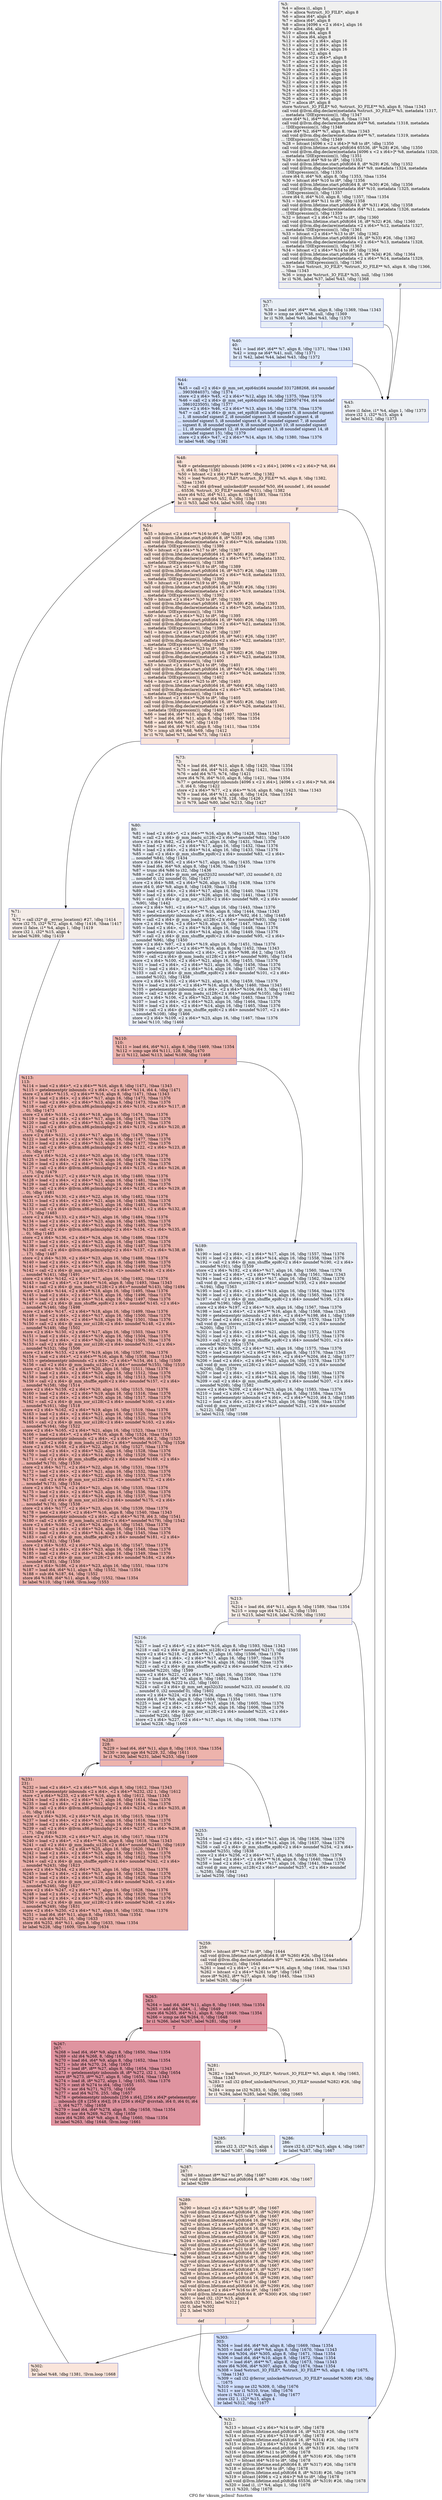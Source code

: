 digraph "CFG for 'cksum_pclmul' function" {
	label="CFG for 'cksum_pclmul' function";

	Node0x27a73b0 [shape=record,color="#3d50c3ff", style=filled, fillcolor="#dedcdb70",label="{%3:\l  %4 = alloca i1, align 1\l  %5 = alloca %struct._IO_FILE*, align 8\l  %6 = alloca i64*, align 8\l  %7 = alloca i64*, align 8\l  %8 = alloca [4096 x \<2 x i64\>], align 16\l  %9 = alloca i64, align 8\l  %10 = alloca i64, align 8\l  %11 = alloca i64, align 8\l  %12 = alloca \<2 x i64\>, align 16\l  %13 = alloca \<2 x i64\>, align 16\l  %14 = alloca \<2 x i64\>, align 16\l  %15 = alloca i32, align 4\l  %16 = alloca \<2 x i64\>*, align 8\l  %17 = alloca \<2 x i64\>, align 16\l  %18 = alloca \<2 x i64\>, align 16\l  %19 = alloca \<2 x i64\>, align 16\l  %20 = alloca \<2 x i64\>, align 16\l  %21 = alloca \<2 x i64\>, align 16\l  %22 = alloca \<2 x i64\>, align 16\l  %23 = alloca \<2 x i64\>, align 16\l  %24 = alloca \<2 x i64\>, align 16\l  %25 = alloca \<2 x i64\>, align 16\l  %26 = alloca \<2 x i64\>, align 16\l  %27 = alloca i8*, align 8\l  store %struct._IO_FILE* %0, %struct._IO_FILE** %5, align 8, !tbaa !1343\l  call void @llvm.dbg.declare(metadata %struct._IO_FILE** %5, metadata !1317,\l... metadata !DIExpression()), !dbg !1347\l  store i64* %1, i64** %6, align 8, !tbaa !1343\l  call void @llvm.dbg.declare(metadata i64** %6, metadata !1318, metadata\l... !DIExpression()), !dbg !1348\l  store i64* %2, i64** %7, align 8, !tbaa !1343\l  call void @llvm.dbg.declare(metadata i64** %7, metadata !1319, metadata\l... !DIExpression()), !dbg !1349\l  %28 = bitcast [4096 x \<2 x i64\>]* %8 to i8*, !dbg !1350\l  call void @llvm.lifetime.start.p0i8(i64 65536, i8* %28) #26, !dbg !1350\l  call void @llvm.dbg.declare(metadata [4096 x \<2 x i64\>]* %8, metadata !1320,\l... metadata !DIExpression()), !dbg !1351\l  %29 = bitcast i64* %9 to i8*, !dbg !1352\l  call void @llvm.lifetime.start.p0i8(i64 8, i8* %29) #26, !dbg !1352\l  call void @llvm.dbg.declare(metadata i64* %9, metadata !1324, metadata\l... !DIExpression()), !dbg !1353\l  store i64 0, i64* %9, align 8, !dbg !1353, !tbaa !1354\l  %30 = bitcast i64* %10 to i8*, !dbg !1356\l  call void @llvm.lifetime.start.p0i8(i64 8, i8* %30) #26, !dbg !1356\l  call void @llvm.dbg.declare(metadata i64* %10, metadata !1325, metadata\l... !DIExpression()), !dbg !1357\l  store i64 0, i64* %10, align 8, !dbg !1357, !tbaa !1354\l  %31 = bitcast i64* %11 to i8*, !dbg !1358\l  call void @llvm.lifetime.start.p0i8(i64 8, i8* %31) #26, !dbg !1358\l  call void @llvm.dbg.declare(metadata i64* %11, metadata !1326, metadata\l... !DIExpression()), !dbg !1359\l  %32 = bitcast \<2 x i64\>* %12 to i8*, !dbg !1360\l  call void @llvm.lifetime.start.p0i8(i64 16, i8* %32) #26, !dbg !1360\l  call void @llvm.dbg.declare(metadata \<2 x i64\>* %12, metadata !1327,\l... metadata !DIExpression()), !dbg !1361\l  %33 = bitcast \<2 x i64\>* %13 to i8*, !dbg !1362\l  call void @llvm.lifetime.start.p0i8(i64 16, i8* %33) #26, !dbg !1362\l  call void @llvm.dbg.declare(metadata \<2 x i64\>* %13, metadata !1328,\l... metadata !DIExpression()), !dbg !1363\l  %34 = bitcast \<2 x i64\>* %14 to i8*, !dbg !1364\l  call void @llvm.lifetime.start.p0i8(i64 16, i8* %34) #26, !dbg !1364\l  call void @llvm.dbg.declare(metadata \<2 x i64\>* %14, metadata !1329,\l... metadata !DIExpression()), !dbg !1365\l  %35 = load %struct._IO_FILE*, %struct._IO_FILE** %5, align 8, !dbg !1366,\l... !tbaa !1343\l  %36 = icmp ne %struct._IO_FILE* %35, null, !dbg !1366\l  br i1 %36, label %37, label %43, !dbg !1368\l|{<s0>T|<s1>F}}"];
	Node0x27a73b0:s0 -> Node0x27a7a20;
	Node0x27a73b0:s1 -> Node0x27a7ac0;
	Node0x27a7a20 [shape=record,color="#3d50c3ff", style=filled, fillcolor="#cedaeb70",label="{%37:\l37:                                               \l  %38 = load i64*, i64** %6, align 8, !dbg !1369, !tbaa !1343\l  %39 = icmp ne i64* %38, null, !dbg !1369\l  br i1 %39, label %40, label %43, !dbg !1370\l|{<s0>T|<s1>F}}"];
	Node0x27a7a20:s0 -> Node0x27a7a70;
	Node0x27a7a20:s1 -> Node0x27a7ac0;
	Node0x27a7a70 [shape=record,color="#3d50c3ff", style=filled, fillcolor="#bbd1f870",label="{%40:\l40:                                               \l  %41 = load i64*, i64** %7, align 8, !dbg !1371, !tbaa !1343\l  %42 = icmp ne i64* %41, null, !dbg !1371\l  br i1 %42, label %44, label %43, !dbg !1372\l|{<s0>T|<s1>F}}"];
	Node0x27a7a70:s0 -> Node0x27a7b10;
	Node0x27a7a70:s1 -> Node0x27a7ac0;
	Node0x27a7ac0 [shape=record,color="#3d50c3ff", style=filled, fillcolor="#d6dce470",label="{%43:\l43:                                               \l  store i1 false, i1* %4, align 1, !dbg !1373\l  store i32 1, i32* %15, align 4\l  br label %312, !dbg !1373\l}"];
	Node0x27a7ac0 -> Node0x27a8290;
	Node0x27a7b10 [shape=record,color="#3d50c3ff", style=filled, fillcolor="#a5c3fe70",label="{%44:\l44:                                               \l  %45 = call \<2 x i64\> @_mm_set_epi64x(i64 noundef 3317288268, i64 noundef\l... 3903084037), !dbg !1374\l  store \<2 x i64\> %45, \<2 x i64\>* %12, align 16, !dbg !1375, !tbaa !1376\l  %46 = call \<2 x i64\> @_mm_set_epi64x(i64 noundef 2285074764, i64 noundef\l... 3861023505), !dbg !1377\l  store \<2 x i64\> %46, \<2 x i64\>* %13, align 16, !dbg !1378, !tbaa !1376\l  %47 = call \<2 x i64\> @_mm_set_epi8(i8 noundef signext 0, i8 noundef signext\l... 1, i8 noundef signext 2, i8 noundef signext 3, i8 noundef signext 4, i8\l... noundef signext 5, i8 noundef signext 6, i8 noundef signext 7, i8 noundef\l... signext 8, i8 noundef signext 9, i8 noundef signext 10, i8 noundef signext\l... 11, i8 noundef signext 12, i8 noundef signext 13, i8 noundef signext 14, i8\l... noundef signext 15), !dbg !1379\l  store \<2 x i64\> %47, \<2 x i64\>* %14, align 16, !dbg !1380, !tbaa !1376\l  br label %48, !dbg !1381\l}"];
	Node0x27a7b10 -> Node0x27a7b60;
	Node0x27a7b60 [shape=record,color="#3d50c3ff", style=filled, fillcolor="#f5c1a970",label="{%48:\l48:                                               \l  %49 = getelementptr inbounds [4096 x \<2 x i64\>], [4096 x \<2 x i64\>]* %8, i64\l... 0, i64 0, !dbg !1382\l  %50 = bitcast \<2 x i64\>* %49 to i8*, !dbg !1382\l  %51 = load %struct._IO_FILE*, %struct._IO_FILE** %5, align 8, !dbg !1382,\l... !tbaa !1343\l  %52 = call i64 @fread_unlocked(i8* noundef %50, i64 noundef 1, i64 noundef\l... 65536, %struct._IO_FILE* noundef %51), !dbg !1382\l  store i64 %52, i64* %11, align 8, !dbg !1383, !tbaa !1354\l  %53 = icmp ugt i64 %52, 0, !dbg !1384\l  br i1 %53, label %54, label %303, !dbg !1381\l|{<s0>T|<s1>F}}"];
	Node0x27a7b60:s0 -> Node0x27a7bb0;
	Node0x27a7b60:s1 -> Node0x27a8240;
	Node0x27a7bb0 [shape=record,color="#3d50c3ff", style=filled, fillcolor="#f5c1a970",label="{%54:\l54:                                               \l  %55 = bitcast \<2 x i64\>** %16 to i8*, !dbg !1385\l  call void @llvm.lifetime.start.p0i8(i64 8, i8* %55) #26, !dbg !1385\l  call void @llvm.dbg.declare(metadata \<2 x i64\>** %16, metadata !1330,\l... metadata !DIExpression()), !dbg !1386\l  %56 = bitcast \<2 x i64\>* %17 to i8*, !dbg !1387\l  call void @llvm.lifetime.start.p0i8(i64 16, i8* %56) #26, !dbg !1387\l  call void @llvm.dbg.declare(metadata \<2 x i64\>* %17, metadata !1332,\l... metadata !DIExpression()), !dbg !1388\l  %57 = bitcast \<2 x i64\>* %18 to i8*, !dbg !1389\l  call void @llvm.lifetime.start.p0i8(i64 16, i8* %57) #26, !dbg !1389\l  call void @llvm.dbg.declare(metadata \<2 x i64\>* %18, metadata !1333,\l... metadata !DIExpression()), !dbg !1390\l  %58 = bitcast \<2 x i64\>* %19 to i8*, !dbg !1391\l  call void @llvm.lifetime.start.p0i8(i64 16, i8* %58) #26, !dbg !1391\l  call void @llvm.dbg.declare(metadata \<2 x i64\>* %19, metadata !1334,\l... metadata !DIExpression()), !dbg !1392\l  %59 = bitcast \<2 x i64\>* %20 to i8*, !dbg !1393\l  call void @llvm.lifetime.start.p0i8(i64 16, i8* %59) #26, !dbg !1393\l  call void @llvm.dbg.declare(metadata \<2 x i64\>* %20, metadata !1335,\l... metadata !DIExpression()), !dbg !1394\l  %60 = bitcast \<2 x i64\>* %21 to i8*, !dbg !1395\l  call void @llvm.lifetime.start.p0i8(i64 16, i8* %60) #26, !dbg !1395\l  call void @llvm.dbg.declare(metadata \<2 x i64\>* %21, metadata !1336,\l... metadata !DIExpression()), !dbg !1396\l  %61 = bitcast \<2 x i64\>* %22 to i8*, !dbg !1397\l  call void @llvm.lifetime.start.p0i8(i64 16, i8* %61) #26, !dbg !1397\l  call void @llvm.dbg.declare(metadata \<2 x i64\>* %22, metadata !1337,\l... metadata !DIExpression()), !dbg !1398\l  %62 = bitcast \<2 x i64\>* %23 to i8*, !dbg !1399\l  call void @llvm.lifetime.start.p0i8(i64 16, i8* %62) #26, !dbg !1399\l  call void @llvm.dbg.declare(metadata \<2 x i64\>* %23, metadata !1338,\l... metadata !DIExpression()), !dbg !1400\l  %63 = bitcast \<2 x i64\>* %24 to i8*, !dbg !1401\l  call void @llvm.lifetime.start.p0i8(i64 16, i8* %63) #26, !dbg !1401\l  call void @llvm.dbg.declare(metadata \<2 x i64\>* %24, metadata !1339,\l... metadata !DIExpression()), !dbg !1402\l  %64 = bitcast \<2 x i64\>* %25 to i8*, !dbg !1403\l  call void @llvm.lifetime.start.p0i8(i64 16, i8* %64) #26, !dbg !1403\l  call void @llvm.dbg.declare(metadata \<2 x i64\>* %25, metadata !1340,\l... metadata !DIExpression()), !dbg !1404\l  %65 = bitcast \<2 x i64\>* %26 to i8*, !dbg !1405\l  call void @llvm.lifetime.start.p0i8(i64 16, i8* %65) #26, !dbg !1405\l  call void @llvm.dbg.declare(metadata \<2 x i64\>* %26, metadata !1341,\l... metadata !DIExpression()), !dbg !1406\l  %66 = load i64, i64* %10, align 8, !dbg !1407, !tbaa !1354\l  %67 = load i64, i64* %11, align 8, !dbg !1409, !tbaa !1354\l  %68 = add i64 %66, %67, !dbg !1410\l  %69 = load i64, i64* %10, align 8, !dbg !1411, !tbaa !1354\l  %70 = icmp ult i64 %68, %69, !dbg !1412\l  br i1 %70, label %71, label %73, !dbg !1413\l|{<s0>T|<s1>F}}"];
	Node0x27a7bb0:s0 -> Node0x27a7c00;
	Node0x27a7bb0:s1 -> Node0x27a7c50;
	Node0x27a7c00 [shape=record,color="#3d50c3ff", style=filled, fillcolor="#e8d6cc70",label="{%71:\l71:                                               \l  %72 = call i32* @__errno_location() #27, !dbg !1414\l  store i32 75, i32* %72, align 4, !dbg !1416, !tbaa !1417\l  store i1 false, i1* %4, align 1, !dbg !1419\l  store i32 1, i32* %15, align 4\l  br label %289, !dbg !1419\l}"];
	Node0x27a7c00 -> Node0x27a81a0;
	Node0x27a7c50 [shape=record,color="#3d50c3ff", style=filled, fillcolor="#e8d6cc70",label="{%73:\l73:                                               \l  %74 = load i64, i64* %11, align 8, !dbg !1420, !tbaa !1354\l  %75 = load i64, i64* %10, align 8, !dbg !1421, !tbaa !1354\l  %76 = add i64 %75, %74, !dbg !1421\l  store i64 %76, i64* %10, align 8, !dbg !1421, !tbaa !1354\l  %77 = getelementptr inbounds [4096 x \<2 x i64\>], [4096 x \<2 x i64\>]* %8, i64\l... 0, i64 0, !dbg !1422\l  store \<2 x i64\>* %77, \<2 x i64\>** %16, align 8, !dbg !1423, !tbaa !1343\l  %78 = load i64, i64* %11, align 8, !dbg !1424, !tbaa !1354\l  %79 = icmp uge i64 %78, 128, !dbg !1426\l  br i1 %79, label %80, label %213, !dbg !1427\l|{<s0>T|<s1>F}}"];
	Node0x27a7c50:s0 -> Node0x27a7ca0;
	Node0x27a7c50:s1 -> Node0x27a7de0;
	Node0x27a7ca0 [shape=record,color="#3d50c3ff", style=filled, fillcolor="#d1dae970",label="{%80:\l80:                                               \l  %81 = load \<2 x i64\>*, \<2 x i64\>** %16, align 8, !dbg !1428, !tbaa !1343\l  %82 = call \<2 x i64\> @_mm_loadu_si128(\<2 x i64\>* noundef %81), !dbg !1430\l  store \<2 x i64\> %82, \<2 x i64\>* %17, align 16, !dbg !1431, !tbaa !1376\l  %83 = load \<2 x i64\>, \<2 x i64\>* %17, align 16, !dbg !1432, !tbaa !1376\l  %84 = load \<2 x i64\>, \<2 x i64\>* %14, align 16, !dbg !1433, !tbaa !1376\l  %85 = call \<2 x i64\> @_mm_shuffle_epi8(\<2 x i64\> noundef %83, \<2 x i64\>\l... noundef %84), !dbg !1434\l  store \<2 x i64\> %85, \<2 x i64\>* %17, align 16, !dbg !1435, !tbaa !1376\l  %86 = load i64, i64* %9, align 8, !dbg !1436, !tbaa !1354\l  %87 = trunc i64 %86 to i32, !dbg !1436\l  %88 = call \<2 x i64\> @_mm_set_epi32(i32 noundef %87, i32 noundef 0, i32\l... noundef 0, i32 noundef 0), !dbg !1437\l  store \<2 x i64\> %88, \<2 x i64\>* %26, align 16, !dbg !1438, !tbaa !1376\l  store i64 0, i64* %9, align 8, !dbg !1439, !tbaa !1354\l  %89 = load \<2 x i64\>, \<2 x i64\>* %17, align 16, !dbg !1440, !tbaa !1376\l  %90 = load \<2 x i64\>, \<2 x i64\>* %26, align 16, !dbg !1441, !tbaa !1376\l  %91 = call \<2 x i64\> @_mm_xor_si128(\<2 x i64\> noundef %89, \<2 x i64\> noundef\l... %90), !dbg !1442\l  store \<2 x i64\> %91, \<2 x i64\>* %17, align 16, !dbg !1443, !tbaa !1376\l  %92 = load \<2 x i64\>*, \<2 x i64\>** %16, align 8, !dbg !1444, !tbaa !1343\l  %93 = getelementptr inbounds \<2 x i64\>, \<2 x i64\>* %92, i64 1, !dbg !1445\l  %94 = call \<2 x i64\> @_mm_loadu_si128(\<2 x i64\>* noundef %93), !dbg !1446\l  store \<2 x i64\> %94, \<2 x i64\>* %19, align 16, !dbg !1447, !tbaa !1376\l  %95 = load \<2 x i64\>, \<2 x i64\>* %19, align 16, !dbg !1448, !tbaa !1376\l  %96 = load \<2 x i64\>, \<2 x i64\>* %14, align 16, !dbg !1449, !tbaa !1376\l  %97 = call \<2 x i64\> @_mm_shuffle_epi8(\<2 x i64\> noundef %95, \<2 x i64\>\l... noundef %96), !dbg !1450\l  store \<2 x i64\> %97, \<2 x i64\>* %19, align 16, !dbg !1451, !tbaa !1376\l  %98 = load \<2 x i64\>*, \<2 x i64\>** %16, align 8, !dbg !1452, !tbaa !1343\l  %99 = getelementptr inbounds \<2 x i64\>, \<2 x i64\>* %98, i64 2, !dbg !1453\l  %100 = call \<2 x i64\> @_mm_loadu_si128(\<2 x i64\>* noundef %99), !dbg !1454\l  store \<2 x i64\> %100, \<2 x i64\>* %21, align 16, !dbg !1455, !tbaa !1376\l  %101 = load \<2 x i64\>, \<2 x i64\>* %21, align 16, !dbg !1456, !tbaa !1376\l  %102 = load \<2 x i64\>, \<2 x i64\>* %14, align 16, !dbg !1457, !tbaa !1376\l  %103 = call \<2 x i64\> @_mm_shuffle_epi8(\<2 x i64\> noundef %101, \<2 x i64\>\l... noundef %102), !dbg !1458\l  store \<2 x i64\> %103, \<2 x i64\>* %21, align 16, !dbg !1459, !tbaa !1376\l  %104 = load \<2 x i64\>*, \<2 x i64\>** %16, align 8, !dbg !1460, !tbaa !1343\l  %105 = getelementptr inbounds \<2 x i64\>, \<2 x i64\>* %104, i64 3, !dbg !1461\l  %106 = call \<2 x i64\> @_mm_loadu_si128(\<2 x i64\>* noundef %105), !dbg !1462\l  store \<2 x i64\> %106, \<2 x i64\>* %23, align 16, !dbg !1463, !tbaa !1376\l  %107 = load \<2 x i64\>, \<2 x i64\>* %23, align 16, !dbg !1464, !tbaa !1376\l  %108 = load \<2 x i64\>, \<2 x i64\>* %14, align 16, !dbg !1465, !tbaa !1376\l  %109 = call \<2 x i64\> @_mm_shuffle_epi8(\<2 x i64\> noundef %107, \<2 x i64\>\l... noundef %108), !dbg !1466\l  store \<2 x i64\> %109, \<2 x i64\>* %23, align 16, !dbg !1467, !tbaa !1376\l  br label %110, !dbg !1468\l}"];
	Node0x27a7ca0 -> Node0x27a7cf0;
	Node0x27a7cf0 [shape=record,color="#3d50c3ff", style=filled, fillcolor="#d6524470",label="{%110:\l110:                                              \l  %111 = load i64, i64* %11, align 8, !dbg !1469, !tbaa !1354\l  %112 = icmp uge i64 %111, 128, !dbg !1470\l  br i1 %112, label %113, label %189, !dbg !1468\l|{<s0>T|<s1>F}}"];
	Node0x27a7cf0:s0 -> Node0x27a7d40;
	Node0x27a7cf0:s1 -> Node0x27a7d90;
	Node0x27a7d40 [shape=record,color="#3d50c3ff", style=filled, fillcolor="#d6524470",label="{%113:\l113:                                              \l  %114 = load \<2 x i64\>*, \<2 x i64\>** %16, align 8, !dbg !1471, !tbaa !1343\l  %115 = getelementptr inbounds \<2 x i64\>, \<2 x i64\>* %114, i64 4, !dbg !1471\l  store \<2 x i64\>* %115, \<2 x i64\>** %16, align 8, !dbg !1471, !tbaa !1343\l  %116 = load \<2 x i64\>, \<2 x i64\>* %17, align 16, !dbg !1473, !tbaa !1376\l  %117 = load \<2 x i64\>, \<2 x i64\>* %13, align 16, !dbg !1473, !tbaa !1376\l  %118 = call \<2 x i64\> @llvm.x86.pclmulqdq(\<2 x i64\> %116, \<2 x i64\> %117, i8\l... 0), !dbg !1473\l  store \<2 x i64\> %118, \<2 x i64\>* %18, align 16, !dbg !1474, !tbaa !1376\l  %119 = load \<2 x i64\>, \<2 x i64\>* %17, align 16, !dbg !1475, !tbaa !1376\l  %120 = load \<2 x i64\>, \<2 x i64\>* %13, align 16, !dbg !1475, !tbaa !1376\l  %121 = call \<2 x i64\> @llvm.x86.pclmulqdq(\<2 x i64\> %119, \<2 x i64\> %120, i8\l... 17), !dbg !1475\l  store \<2 x i64\> %121, \<2 x i64\>* %17, align 16, !dbg !1476, !tbaa !1376\l  %122 = load \<2 x i64\>, \<2 x i64\>* %19, align 16, !dbg !1477, !tbaa !1376\l  %123 = load \<2 x i64\>, \<2 x i64\>* %13, align 16, !dbg !1477, !tbaa !1376\l  %124 = call \<2 x i64\> @llvm.x86.pclmulqdq(\<2 x i64\> %122, \<2 x i64\> %123, i8\l... 0), !dbg !1477\l  store \<2 x i64\> %124, \<2 x i64\>* %20, align 16, !dbg !1478, !tbaa !1376\l  %125 = load \<2 x i64\>, \<2 x i64\>* %19, align 16, !dbg !1479, !tbaa !1376\l  %126 = load \<2 x i64\>, \<2 x i64\>* %13, align 16, !dbg !1479, !tbaa !1376\l  %127 = call \<2 x i64\> @llvm.x86.pclmulqdq(\<2 x i64\> %125, \<2 x i64\> %126, i8\l... 17), !dbg !1479\l  store \<2 x i64\> %127, \<2 x i64\>* %19, align 16, !dbg !1480, !tbaa !1376\l  %128 = load \<2 x i64\>, \<2 x i64\>* %21, align 16, !dbg !1481, !tbaa !1376\l  %129 = load \<2 x i64\>, \<2 x i64\>* %13, align 16, !dbg !1481, !tbaa !1376\l  %130 = call \<2 x i64\> @llvm.x86.pclmulqdq(\<2 x i64\> %128, \<2 x i64\> %129, i8\l... 0), !dbg !1481\l  store \<2 x i64\> %130, \<2 x i64\>* %22, align 16, !dbg !1482, !tbaa !1376\l  %131 = load \<2 x i64\>, \<2 x i64\>* %21, align 16, !dbg !1483, !tbaa !1376\l  %132 = load \<2 x i64\>, \<2 x i64\>* %13, align 16, !dbg !1483, !tbaa !1376\l  %133 = call \<2 x i64\> @llvm.x86.pclmulqdq(\<2 x i64\> %131, \<2 x i64\> %132, i8\l... 17), !dbg !1483\l  store \<2 x i64\> %133, \<2 x i64\>* %21, align 16, !dbg !1484, !tbaa !1376\l  %134 = load \<2 x i64\>, \<2 x i64\>* %23, align 16, !dbg !1485, !tbaa !1376\l  %135 = load \<2 x i64\>, \<2 x i64\>* %13, align 16, !dbg !1485, !tbaa !1376\l  %136 = call \<2 x i64\> @llvm.x86.pclmulqdq(\<2 x i64\> %134, \<2 x i64\> %135, i8\l... 0), !dbg !1485\l  store \<2 x i64\> %136, \<2 x i64\>* %24, align 16, !dbg !1486, !tbaa !1376\l  %137 = load \<2 x i64\>, \<2 x i64\>* %23, align 16, !dbg !1487, !tbaa !1376\l  %138 = load \<2 x i64\>, \<2 x i64\>* %13, align 16, !dbg !1487, !tbaa !1376\l  %139 = call \<2 x i64\> @llvm.x86.pclmulqdq(\<2 x i64\> %137, \<2 x i64\> %138, i8\l... 17), !dbg !1487\l  store \<2 x i64\> %139, \<2 x i64\>* %23, align 16, !dbg !1488, !tbaa !1376\l  %140 = load \<2 x i64\>, \<2 x i64\>* %17, align 16, !dbg !1489, !tbaa !1376\l  %141 = load \<2 x i64\>, \<2 x i64\>* %18, align 16, !dbg !1490, !tbaa !1376\l  %142 = call \<2 x i64\> @_mm_xor_si128(\<2 x i64\> noundef %140, \<2 x i64\>\l... noundef %141), !dbg !1491\l  store \<2 x i64\> %142, \<2 x i64\>* %17, align 16, !dbg !1492, !tbaa !1376\l  %143 = load \<2 x i64\>*, \<2 x i64\>** %16, align 8, !dbg !1493, !tbaa !1343\l  %144 = call \<2 x i64\> @_mm_loadu_si128(\<2 x i64\>* noundef %143), !dbg !1494\l  store \<2 x i64\> %144, \<2 x i64\>* %18, align 16, !dbg !1495, !tbaa !1376\l  %145 = load \<2 x i64\>, \<2 x i64\>* %18, align 16, !dbg !1496, !tbaa !1376\l  %146 = load \<2 x i64\>, \<2 x i64\>* %14, align 16, !dbg !1497, !tbaa !1376\l  %147 = call \<2 x i64\> @_mm_shuffle_epi8(\<2 x i64\> noundef %145, \<2 x i64\>\l... noundef %146), !dbg !1498\l  store \<2 x i64\> %147, \<2 x i64\>* %18, align 16, !dbg !1499, !tbaa !1376\l  %148 = load \<2 x i64\>, \<2 x i64\>* %17, align 16, !dbg !1500, !tbaa !1376\l  %149 = load \<2 x i64\>, \<2 x i64\>* %18, align 16, !dbg !1501, !tbaa !1376\l  %150 = call \<2 x i64\> @_mm_xor_si128(\<2 x i64\> noundef %148, \<2 x i64\>\l... noundef %149), !dbg !1502\l  store \<2 x i64\> %150, \<2 x i64\>* %17, align 16, !dbg !1503, !tbaa !1376\l  %151 = load \<2 x i64\>, \<2 x i64\>* %19, align 16, !dbg !1504, !tbaa !1376\l  %152 = load \<2 x i64\>, \<2 x i64\>* %20, align 16, !dbg !1505, !tbaa !1376\l  %153 = call \<2 x i64\> @_mm_xor_si128(\<2 x i64\> noundef %151, \<2 x i64\>\l... noundef %152), !dbg !1506\l  store \<2 x i64\> %153, \<2 x i64\>* %19, align 16, !dbg !1507, !tbaa !1376\l  %154 = load \<2 x i64\>*, \<2 x i64\>** %16, align 8, !dbg !1508, !tbaa !1343\l  %155 = getelementptr inbounds \<2 x i64\>, \<2 x i64\>* %154, i64 1, !dbg !1509\l  %156 = call \<2 x i64\> @_mm_loadu_si128(\<2 x i64\>* noundef %155), !dbg !1510\l  store \<2 x i64\> %156, \<2 x i64\>* %20, align 16, !dbg !1511, !tbaa !1376\l  %157 = load \<2 x i64\>, \<2 x i64\>* %20, align 16, !dbg !1512, !tbaa !1376\l  %158 = load \<2 x i64\>, \<2 x i64\>* %14, align 16, !dbg !1513, !tbaa !1376\l  %159 = call \<2 x i64\> @_mm_shuffle_epi8(\<2 x i64\> noundef %157, \<2 x i64\>\l... noundef %158), !dbg !1514\l  store \<2 x i64\> %159, \<2 x i64\>* %20, align 16, !dbg !1515, !tbaa !1376\l  %160 = load \<2 x i64\>, \<2 x i64\>* %19, align 16, !dbg !1516, !tbaa !1376\l  %161 = load \<2 x i64\>, \<2 x i64\>* %20, align 16, !dbg !1517, !tbaa !1376\l  %162 = call \<2 x i64\> @_mm_xor_si128(\<2 x i64\> noundef %160, \<2 x i64\>\l... noundef %161), !dbg !1518\l  store \<2 x i64\> %162, \<2 x i64\>* %19, align 16, !dbg !1519, !tbaa !1376\l  %163 = load \<2 x i64\>, \<2 x i64\>* %21, align 16, !dbg !1520, !tbaa !1376\l  %164 = load \<2 x i64\>, \<2 x i64\>* %22, align 16, !dbg !1521, !tbaa !1376\l  %165 = call \<2 x i64\> @_mm_xor_si128(\<2 x i64\> noundef %163, \<2 x i64\>\l... noundef %164), !dbg !1522\l  store \<2 x i64\> %165, \<2 x i64\>* %21, align 16, !dbg !1523, !tbaa !1376\l  %166 = load \<2 x i64\>*, \<2 x i64\>** %16, align 8, !dbg !1524, !tbaa !1343\l  %167 = getelementptr inbounds \<2 x i64\>, \<2 x i64\>* %166, i64 2, !dbg !1525\l  %168 = call \<2 x i64\> @_mm_loadu_si128(\<2 x i64\>* noundef %167), !dbg !1526\l  store \<2 x i64\> %168, \<2 x i64\>* %22, align 16, !dbg !1527, !tbaa !1376\l  %169 = load \<2 x i64\>, \<2 x i64\>* %22, align 16, !dbg !1528, !tbaa !1376\l  %170 = load \<2 x i64\>, \<2 x i64\>* %14, align 16, !dbg !1529, !tbaa !1376\l  %171 = call \<2 x i64\> @_mm_shuffle_epi8(\<2 x i64\> noundef %169, \<2 x i64\>\l... noundef %170), !dbg !1530\l  store \<2 x i64\> %171, \<2 x i64\>* %22, align 16, !dbg !1531, !tbaa !1376\l  %172 = load \<2 x i64\>, \<2 x i64\>* %21, align 16, !dbg !1532, !tbaa !1376\l  %173 = load \<2 x i64\>, \<2 x i64\>* %22, align 16, !dbg !1533, !tbaa !1376\l  %174 = call \<2 x i64\> @_mm_xor_si128(\<2 x i64\> noundef %172, \<2 x i64\>\l... noundef %173), !dbg !1534\l  store \<2 x i64\> %174, \<2 x i64\>* %21, align 16, !dbg !1535, !tbaa !1376\l  %175 = load \<2 x i64\>, \<2 x i64\>* %23, align 16, !dbg !1536, !tbaa !1376\l  %176 = load \<2 x i64\>, \<2 x i64\>* %24, align 16, !dbg !1537, !tbaa !1376\l  %177 = call \<2 x i64\> @_mm_xor_si128(\<2 x i64\> noundef %175, \<2 x i64\>\l... noundef %176), !dbg !1538\l  store \<2 x i64\> %177, \<2 x i64\>* %23, align 16, !dbg !1539, !tbaa !1376\l  %178 = load \<2 x i64\>*, \<2 x i64\>** %16, align 8, !dbg !1540, !tbaa !1343\l  %179 = getelementptr inbounds \<2 x i64\>, \<2 x i64\>* %178, i64 3, !dbg !1541\l  %180 = call \<2 x i64\> @_mm_loadu_si128(\<2 x i64\>* noundef %179), !dbg !1542\l  store \<2 x i64\> %180, \<2 x i64\>* %24, align 16, !dbg !1543, !tbaa !1376\l  %181 = load \<2 x i64\>, \<2 x i64\>* %24, align 16, !dbg !1544, !tbaa !1376\l  %182 = load \<2 x i64\>, \<2 x i64\>* %14, align 16, !dbg !1545, !tbaa !1376\l  %183 = call \<2 x i64\> @_mm_shuffle_epi8(\<2 x i64\> noundef %181, \<2 x i64\>\l... noundef %182), !dbg !1546\l  store \<2 x i64\> %183, \<2 x i64\>* %24, align 16, !dbg !1547, !tbaa !1376\l  %184 = load \<2 x i64\>, \<2 x i64\>* %23, align 16, !dbg !1548, !tbaa !1376\l  %185 = load \<2 x i64\>, \<2 x i64\>* %24, align 16, !dbg !1549, !tbaa !1376\l  %186 = call \<2 x i64\> @_mm_xor_si128(\<2 x i64\> noundef %184, \<2 x i64\>\l... noundef %185), !dbg !1550\l  store \<2 x i64\> %186, \<2 x i64\>* %23, align 16, !dbg !1551, !tbaa !1376\l  %187 = load i64, i64* %11, align 8, !dbg !1552, !tbaa !1354\l  %188 = sub i64 %187, 64, !dbg !1552\l  store i64 %188, i64* %11, align 8, !dbg !1552, !tbaa !1354\l  br label %110, !dbg !1468, !llvm.loop !1553\l}"];
	Node0x27a7d40 -> Node0x27a7cf0;
	Node0x27a7d90 [shape=record,color="#3d50c3ff", style=filled, fillcolor="#d1dae970",label="{%189:\l189:                                              \l  %190 = load \<2 x i64\>, \<2 x i64\>* %17, align 16, !dbg !1557, !tbaa !1376\l  %191 = load \<2 x i64\>, \<2 x i64\>* %14, align 16, !dbg !1558, !tbaa !1376\l  %192 = call \<2 x i64\> @_mm_shuffle_epi8(\<2 x i64\> noundef %190, \<2 x i64\>\l... noundef %191), !dbg !1559\l  store \<2 x i64\> %192, \<2 x i64\>* %17, align 16, !dbg !1560, !tbaa !1376\l  %193 = load \<2 x i64\>*, \<2 x i64\>** %16, align 8, !dbg !1561, !tbaa !1343\l  %194 = load \<2 x i64\>, \<2 x i64\>* %17, align 16, !dbg !1562, !tbaa !1376\l  call void @_mm_storeu_si128(\<2 x i64\>* noundef %193, \<2 x i64\> noundef\l... %194), !dbg !1563\l  %195 = load \<2 x i64\>, \<2 x i64\>* %19, align 16, !dbg !1564, !tbaa !1376\l  %196 = load \<2 x i64\>, \<2 x i64\>* %14, align 16, !dbg !1565, !tbaa !1376\l  %197 = call \<2 x i64\> @_mm_shuffle_epi8(\<2 x i64\> noundef %195, \<2 x i64\>\l... noundef %196), !dbg !1566\l  store \<2 x i64\> %197, \<2 x i64\>* %19, align 16, !dbg !1567, !tbaa !1376\l  %198 = load \<2 x i64\>*, \<2 x i64\>** %16, align 8, !dbg !1568, !tbaa !1343\l  %199 = getelementptr inbounds \<2 x i64\>, \<2 x i64\>* %198, i64 1, !dbg !1569\l  %200 = load \<2 x i64\>, \<2 x i64\>* %19, align 16, !dbg !1570, !tbaa !1376\l  call void @_mm_storeu_si128(\<2 x i64\>* noundef %199, \<2 x i64\> noundef\l... %200), !dbg !1571\l  %201 = load \<2 x i64\>, \<2 x i64\>* %21, align 16, !dbg !1572, !tbaa !1376\l  %202 = load \<2 x i64\>, \<2 x i64\>* %14, align 16, !dbg !1573, !tbaa !1376\l  %203 = call \<2 x i64\> @_mm_shuffle_epi8(\<2 x i64\> noundef %201, \<2 x i64\>\l... noundef %202), !dbg !1574\l  store \<2 x i64\> %203, \<2 x i64\>* %21, align 16, !dbg !1575, !tbaa !1376\l  %204 = load \<2 x i64\>*, \<2 x i64\>** %16, align 8, !dbg !1576, !tbaa !1343\l  %205 = getelementptr inbounds \<2 x i64\>, \<2 x i64\>* %204, i64 2, !dbg !1577\l  %206 = load \<2 x i64\>, \<2 x i64\>* %21, align 16, !dbg !1578, !tbaa !1376\l  call void @_mm_storeu_si128(\<2 x i64\>* noundef %205, \<2 x i64\> noundef\l... %206), !dbg !1579\l  %207 = load \<2 x i64\>, \<2 x i64\>* %23, align 16, !dbg !1580, !tbaa !1376\l  %208 = load \<2 x i64\>, \<2 x i64\>* %14, align 16, !dbg !1581, !tbaa !1376\l  %209 = call \<2 x i64\> @_mm_shuffle_epi8(\<2 x i64\> noundef %207, \<2 x i64\>\l... noundef %208), !dbg !1582\l  store \<2 x i64\> %209, \<2 x i64\>* %23, align 16, !dbg !1583, !tbaa !1376\l  %210 = load \<2 x i64\>*, \<2 x i64\>** %16, align 8, !dbg !1584, !tbaa !1343\l  %211 = getelementptr inbounds \<2 x i64\>, \<2 x i64\>* %210, i64 3, !dbg !1585\l  %212 = load \<2 x i64\>, \<2 x i64\>* %23, align 16, !dbg !1586, !tbaa !1376\l  call void @_mm_storeu_si128(\<2 x i64\>* noundef %211, \<2 x i64\> noundef\l... %212), !dbg !1587\l  br label %213, !dbg !1588\l}"];
	Node0x27a7d90 -> Node0x27a7de0;
	Node0x27a7de0 [shape=record,color="#3d50c3ff", style=filled, fillcolor="#e8d6cc70",label="{%213:\l213:                                              \l  %214 = load i64, i64* %11, align 8, !dbg !1589, !tbaa !1354\l  %215 = icmp uge i64 %214, 32, !dbg !1591\l  br i1 %215, label %216, label %259, !dbg !1592\l|{<s0>T|<s1>F}}"];
	Node0x27a7de0:s0 -> Node0x27a7e30;
	Node0x27a7de0:s1 -> Node0x27a7f70;
	Node0x27a7e30 [shape=record,color="#3d50c3ff", style=filled, fillcolor="#d1dae970",label="{%216:\l216:                                              \l  %217 = load \<2 x i64\>*, \<2 x i64\>** %16, align 8, !dbg !1593, !tbaa !1343\l  %218 = call \<2 x i64\> @_mm_loadu_si128(\<2 x i64\>* noundef %217), !dbg !1595\l  store \<2 x i64\> %218, \<2 x i64\>* %17, align 16, !dbg !1596, !tbaa !1376\l  %219 = load \<2 x i64\>, \<2 x i64\>* %17, align 16, !dbg !1597, !tbaa !1376\l  %220 = load \<2 x i64\>, \<2 x i64\>* %14, align 16, !dbg !1598, !tbaa !1376\l  %221 = call \<2 x i64\> @_mm_shuffle_epi8(\<2 x i64\> noundef %219, \<2 x i64\>\l... noundef %220), !dbg !1599\l  store \<2 x i64\> %221, \<2 x i64\>* %17, align 16, !dbg !1600, !tbaa !1376\l  %222 = load i64, i64* %9, align 8, !dbg !1601, !tbaa !1354\l  %223 = trunc i64 %222 to i32, !dbg !1601\l  %224 = call \<2 x i64\> @_mm_set_epi32(i32 noundef %223, i32 noundef 0, i32\l... noundef 0, i32 noundef 0), !dbg !1602\l  store \<2 x i64\> %224, \<2 x i64\>* %26, align 16, !dbg !1603, !tbaa !1376\l  store i64 0, i64* %9, align 8, !dbg !1604, !tbaa !1354\l  %225 = load \<2 x i64\>, \<2 x i64\>* %17, align 16, !dbg !1605, !tbaa !1376\l  %226 = load \<2 x i64\>, \<2 x i64\>* %26, align 16, !dbg !1606, !tbaa !1376\l  %227 = call \<2 x i64\> @_mm_xor_si128(\<2 x i64\> noundef %225, \<2 x i64\>\l... noundef %226), !dbg !1607\l  store \<2 x i64\> %227, \<2 x i64\>* %17, align 16, !dbg !1608, !tbaa !1376\l  br label %228, !dbg !1609\l}"];
	Node0x27a7e30 -> Node0x27a7e80;
	Node0x27a7e80 [shape=record,color="#3d50c3ff", style=filled, fillcolor="#d6524470",label="{%228:\l228:                                              \l  %229 = load i64, i64* %11, align 8, !dbg !1610, !tbaa !1354\l  %230 = icmp uge i64 %229, 32, !dbg !1611\l  br i1 %230, label %231, label %253, !dbg !1609\l|{<s0>T|<s1>F}}"];
	Node0x27a7e80:s0 -> Node0x27a7ed0;
	Node0x27a7e80:s1 -> Node0x27a7f20;
	Node0x27a7ed0 [shape=record,color="#3d50c3ff", style=filled, fillcolor="#d6524470",label="{%231:\l231:                                              \l  %232 = load \<2 x i64\>*, \<2 x i64\>** %16, align 8, !dbg !1612, !tbaa !1343\l  %233 = getelementptr inbounds \<2 x i64\>, \<2 x i64\>* %232, i32 1, !dbg !1612\l  store \<2 x i64\>* %233, \<2 x i64\>** %16, align 8, !dbg !1612, !tbaa !1343\l  %234 = load \<2 x i64\>, \<2 x i64\>* %17, align 16, !dbg !1614, !tbaa !1376\l  %235 = load \<2 x i64\>, \<2 x i64\>* %12, align 16, !dbg !1614, !tbaa !1376\l  %236 = call \<2 x i64\> @llvm.x86.pclmulqdq(\<2 x i64\> %234, \<2 x i64\> %235, i8\l... 0), !dbg !1614\l  store \<2 x i64\> %236, \<2 x i64\>* %18, align 16, !dbg !1615, !tbaa !1376\l  %237 = load \<2 x i64\>, \<2 x i64\>* %17, align 16, !dbg !1616, !tbaa !1376\l  %238 = load \<2 x i64\>, \<2 x i64\>* %12, align 16, !dbg !1616, !tbaa !1376\l  %239 = call \<2 x i64\> @llvm.x86.pclmulqdq(\<2 x i64\> %237, \<2 x i64\> %238, i8\l... 17), !dbg !1616\l  store \<2 x i64\> %239, \<2 x i64\>* %17, align 16, !dbg !1617, !tbaa !1376\l  %240 = load \<2 x i64\>*, \<2 x i64\>** %16, align 8, !dbg !1618, !tbaa !1343\l  %241 = call \<2 x i64\> @_mm_loadu_si128(\<2 x i64\>* noundef %240), !dbg !1619\l  store \<2 x i64\> %241, \<2 x i64\>* %25, align 16, !dbg !1620, !tbaa !1376\l  %242 = load \<2 x i64\>, \<2 x i64\>* %25, align 16, !dbg !1621, !tbaa !1376\l  %243 = load \<2 x i64\>, \<2 x i64\>* %14, align 16, !dbg !1622, !tbaa !1376\l  %244 = call \<2 x i64\> @_mm_shuffle_epi8(\<2 x i64\> noundef %242, \<2 x i64\>\l... noundef %243), !dbg !1623\l  store \<2 x i64\> %244, \<2 x i64\>* %25, align 16, !dbg !1624, !tbaa !1376\l  %245 = load \<2 x i64\>, \<2 x i64\>* %17, align 16, !dbg !1625, !tbaa !1376\l  %246 = load \<2 x i64\>, \<2 x i64\>* %18, align 16, !dbg !1626, !tbaa !1376\l  %247 = call \<2 x i64\> @_mm_xor_si128(\<2 x i64\> noundef %245, \<2 x i64\>\l... noundef %246), !dbg !1627\l  store \<2 x i64\> %247, \<2 x i64\>* %17, align 16, !dbg !1628, !tbaa !1376\l  %248 = load \<2 x i64\>, \<2 x i64\>* %17, align 16, !dbg !1629, !tbaa !1376\l  %249 = load \<2 x i64\>, \<2 x i64\>* %25, align 16, !dbg !1630, !tbaa !1376\l  %250 = call \<2 x i64\> @_mm_xor_si128(\<2 x i64\> noundef %248, \<2 x i64\>\l... noundef %249), !dbg !1631\l  store \<2 x i64\> %250, \<2 x i64\>* %17, align 16, !dbg !1632, !tbaa !1376\l  %251 = load i64, i64* %11, align 8, !dbg !1633, !tbaa !1354\l  %252 = sub i64 %251, 16, !dbg !1633\l  store i64 %252, i64* %11, align 8, !dbg !1633, !tbaa !1354\l  br label %228, !dbg !1609, !llvm.loop !1634\l}"];
	Node0x27a7ed0 -> Node0x27a7e80;
	Node0x27a7f20 [shape=record,color="#3d50c3ff", style=filled, fillcolor="#d1dae970",label="{%253:\l253:                                              \l  %254 = load \<2 x i64\>, \<2 x i64\>* %17, align 16, !dbg !1636, !tbaa !1376\l  %255 = load \<2 x i64\>, \<2 x i64\>* %14, align 16, !dbg !1637, !tbaa !1376\l  %256 = call \<2 x i64\> @_mm_shuffle_epi8(\<2 x i64\> noundef %254, \<2 x i64\>\l... noundef %255), !dbg !1638\l  store \<2 x i64\> %256, \<2 x i64\>* %17, align 16, !dbg !1639, !tbaa !1376\l  %257 = load \<2 x i64\>*, \<2 x i64\>** %16, align 8, !dbg !1640, !tbaa !1343\l  %258 = load \<2 x i64\>, \<2 x i64\>* %17, align 16, !dbg !1641, !tbaa !1376\l  call void @_mm_storeu_si128(\<2 x i64\>* noundef %257, \<2 x i64\> noundef\l... %258), !dbg !1642\l  br label %259, !dbg !1643\l}"];
	Node0x27a7f20 -> Node0x27a7f70;
	Node0x27a7f70 [shape=record,color="#3d50c3ff", style=filled, fillcolor="#e8d6cc70",label="{%259:\l259:                                              \l  %260 = bitcast i8** %27 to i8*, !dbg !1644\l  call void @llvm.lifetime.start.p0i8(i64 8, i8* %260) #26, !dbg !1644\l  call void @llvm.dbg.declare(metadata i8** %27, metadata !1342, metadata\l... !DIExpression()), !dbg !1645\l  %261 = load \<2 x i64\>*, \<2 x i64\>** %16, align 8, !dbg !1646, !tbaa !1343\l  %262 = bitcast \<2 x i64\>* %261 to i8*, !dbg !1647\l  store i8* %262, i8** %27, align 8, !dbg !1645, !tbaa !1343\l  br label %263, !dbg !1648\l}"];
	Node0x27a7f70 -> Node0x27a7fc0;
	Node0x27a7fc0 [shape=record,color="#b70d28ff", style=filled, fillcolor="#b70d2870",label="{%263:\l263:                                              \l  %264 = load i64, i64* %11, align 8, !dbg !1649, !tbaa !1354\l  %265 = add i64 %264, -1, !dbg !1649\l  store i64 %265, i64* %11, align 8, !dbg !1649, !tbaa !1354\l  %266 = icmp ne i64 %264, 0, !dbg !1648\l  br i1 %266, label %267, label %281, !dbg !1648\l|{<s0>T|<s1>F}}"];
	Node0x27a7fc0:s0 -> Node0x27a8010;
	Node0x27a7fc0:s1 -> Node0x27a8060;
	Node0x27a8010 [shape=record,color="#b70d28ff", style=filled, fillcolor="#b70d2870",label="{%267:\l267:                                              \l  %268 = load i64, i64* %9, align 8, !dbg !1650, !tbaa !1354\l  %269 = shl i64 %268, 8, !dbg !1651\l  %270 = load i64, i64* %9, align 8, !dbg !1652, !tbaa !1354\l  %271 = lshr i64 %270, 24, !dbg !1653\l  %272 = load i8*, i8** %27, align 8, !dbg !1654, !tbaa !1343\l  %273 = getelementptr inbounds i8, i8* %272, i32 1, !dbg !1654\l  store i8* %273, i8** %27, align 8, !dbg !1654, !tbaa !1343\l  %274 = load i8, i8* %272, align 1, !dbg !1655, !tbaa !1376\l  %275 = zext i8 %274 to i64, !dbg !1655\l  %276 = xor i64 %271, %275, !dbg !1656\l  %277 = and i64 %276, 255, !dbg !1657\l  %278 = getelementptr inbounds [256 x i64], [256 x i64]* getelementptr\l... inbounds ([8 x [256 x i64]], [8 x [256 x i64]]* @crctab, i64 0, i64 0), i64\l... 0, i64 %277, !dbg !1658\l  %279 = load i64, i64* %278, align 8, !dbg !1658, !tbaa !1354\l  %280 = xor i64 %269, %279, !dbg !1659\l  store i64 %280, i64* %9, align 8, !dbg !1660, !tbaa !1354\l  br label %263, !dbg !1648, !llvm.loop !1661\l}"];
	Node0x27a8010 -> Node0x27a7fc0;
	Node0x27a8060 [shape=record,color="#3d50c3ff", style=filled, fillcolor="#e8d6cc70",label="{%281:\l281:                                              \l  %282 = load %struct._IO_FILE*, %struct._IO_FILE** %5, align 8, !dbg !1663,\l... !tbaa !1343\l  %283 = call i32 @feof_unlocked(%struct._IO_FILE* noundef %282) #26, !dbg\l... !1663\l  %284 = icmp ne i32 %283, 0, !dbg !1663\l  br i1 %284, label %285, label %286, !dbg !1665\l|{<s0>T|<s1>F}}"];
	Node0x27a8060:s0 -> Node0x27a80b0;
	Node0x27a8060:s1 -> Node0x27a8100;
	Node0x27a80b0 [shape=record,color="#3d50c3ff", style=filled, fillcolor="#d9dce170",label="{%285:\l285:                                              \l  store i32 3, i32* %15, align 4\l  br label %287, !dbg !1666\l}"];
	Node0x27a80b0 -> Node0x27a8150;
	Node0x27a8100 [shape=record,color="#3d50c3ff", style=filled, fillcolor="#c5d6f270",label="{%286:\l286:                                              \l  store i32 0, i32* %15, align 4, !dbg !1667\l  br label %287, !dbg !1667\l}"];
	Node0x27a8100 -> Node0x27a8150;
	Node0x27a8150 [shape=record,color="#3d50c3ff", style=filled, fillcolor="#e8d6cc70",label="{%287:\l287:                                              \l  %288 = bitcast i8** %27 to i8*, !dbg !1667\l  call void @llvm.lifetime.end.p0i8(i64 8, i8* %288) #26, !dbg !1667\l  br label %289\l}"];
	Node0x27a8150 -> Node0x27a81a0;
	Node0x27a81a0 [shape=record,color="#3d50c3ff", style=filled, fillcolor="#f5c1a970",label="{%289:\l289:                                              \l  %290 = bitcast \<2 x i64\>* %26 to i8*, !dbg !1667\l  call void @llvm.lifetime.end.p0i8(i64 16, i8* %290) #26, !dbg !1667\l  %291 = bitcast \<2 x i64\>* %25 to i8*, !dbg !1667\l  call void @llvm.lifetime.end.p0i8(i64 16, i8* %291) #26, !dbg !1667\l  %292 = bitcast \<2 x i64\>* %24 to i8*, !dbg !1667\l  call void @llvm.lifetime.end.p0i8(i64 16, i8* %292) #26, !dbg !1667\l  %293 = bitcast \<2 x i64\>* %23 to i8*, !dbg !1667\l  call void @llvm.lifetime.end.p0i8(i64 16, i8* %293) #26, !dbg !1667\l  %294 = bitcast \<2 x i64\>* %22 to i8*, !dbg !1667\l  call void @llvm.lifetime.end.p0i8(i64 16, i8* %294) #26, !dbg !1667\l  %295 = bitcast \<2 x i64\>* %21 to i8*, !dbg !1667\l  call void @llvm.lifetime.end.p0i8(i64 16, i8* %295) #26, !dbg !1667\l  %296 = bitcast \<2 x i64\>* %20 to i8*, !dbg !1667\l  call void @llvm.lifetime.end.p0i8(i64 16, i8* %296) #26, !dbg !1667\l  %297 = bitcast \<2 x i64\>* %19 to i8*, !dbg !1667\l  call void @llvm.lifetime.end.p0i8(i64 16, i8* %297) #26, !dbg !1667\l  %298 = bitcast \<2 x i64\>* %18 to i8*, !dbg !1667\l  call void @llvm.lifetime.end.p0i8(i64 16, i8* %298) #26, !dbg !1667\l  %299 = bitcast \<2 x i64\>* %17 to i8*, !dbg !1667\l  call void @llvm.lifetime.end.p0i8(i64 16, i8* %299) #26, !dbg !1667\l  %300 = bitcast \<2 x i64\>** %16 to i8*, !dbg !1667\l  call void @llvm.lifetime.end.p0i8(i64 8, i8* %300) #26, !dbg !1667\l  %301 = load i32, i32* %15, align 4\l  switch i32 %301, label %312 [\l    i32 0, label %302\l    i32 3, label %303\l  ]\l|{<s0>def|<s1>0|<s2>3}}"];
	Node0x27a81a0:s0 -> Node0x27a8290;
	Node0x27a81a0:s1 -> Node0x27a81f0;
	Node0x27a81a0:s2 -> Node0x27a8240;
	Node0x27a81f0 [shape=record,color="#3d50c3ff", style=filled, fillcolor="#f4c5ad70",label="{%302:\l302:                                              \l  br label %48, !dbg !1381, !llvm.loop !1668\l}"];
	Node0x27a81f0 -> Node0x27a7b60;
	Node0x27a8240 [shape=record,color="#3d50c3ff", style=filled, fillcolor="#96b7ff70",label="{%303:\l303:                                              \l  %304 = load i64, i64* %9, align 8, !dbg !1669, !tbaa !1354\l  %305 = load i64*, i64** %6, align 8, !dbg !1670, !tbaa !1343\l  store i64 %304, i64* %305, align 8, !dbg !1671, !tbaa !1354\l  %306 = load i64, i64* %10, align 8, !dbg !1672, !tbaa !1354\l  %307 = load i64*, i64** %7, align 8, !dbg !1673, !tbaa !1343\l  store i64 %306, i64* %307, align 8, !dbg !1674, !tbaa !1354\l  %308 = load %struct._IO_FILE*, %struct._IO_FILE** %5, align 8, !dbg !1675,\l... !tbaa !1343\l  %309 = call i32 @ferror_unlocked(%struct._IO_FILE* noundef %308) #26, !dbg\l... !1675\l  %310 = icmp ne i32 %309, 0, !dbg !1676\l  %311 = xor i1 %310, true, !dbg !1676\l  store i1 %311, i1* %4, align 1, !dbg !1677\l  store i32 1, i32* %15, align 4\l  br label %312, !dbg !1677\l}"];
	Node0x27a8240 -> Node0x27a8290;
	Node0x27a8290 [shape=record,color="#3d50c3ff", style=filled, fillcolor="#dedcdb70",label="{%312:\l312:                                              \l  %313 = bitcast \<2 x i64\>* %14 to i8*, !dbg !1678\l  call void @llvm.lifetime.end.p0i8(i64 16, i8* %313) #26, !dbg !1678\l  %314 = bitcast \<2 x i64\>* %13 to i8*, !dbg !1678\l  call void @llvm.lifetime.end.p0i8(i64 16, i8* %314) #26, !dbg !1678\l  %315 = bitcast \<2 x i64\>* %12 to i8*, !dbg !1678\l  call void @llvm.lifetime.end.p0i8(i64 16, i8* %315) #26, !dbg !1678\l  %316 = bitcast i64* %11 to i8*, !dbg !1678\l  call void @llvm.lifetime.end.p0i8(i64 8, i8* %316) #26, !dbg !1678\l  %317 = bitcast i64* %10 to i8*, !dbg !1678\l  call void @llvm.lifetime.end.p0i8(i64 8, i8* %317) #26, !dbg !1678\l  %318 = bitcast i64* %9 to i8*, !dbg !1678\l  call void @llvm.lifetime.end.p0i8(i64 8, i8* %318) #26, !dbg !1678\l  %319 = bitcast [4096 x \<2 x i64\>]* %8 to i8*, !dbg !1678\l  call void @llvm.lifetime.end.p0i8(i64 65536, i8* %319) #26, !dbg !1678\l  %320 = load i1, i1* %4, align 1, !dbg !1678\l  ret i1 %320, !dbg !1678\l}"];
}

